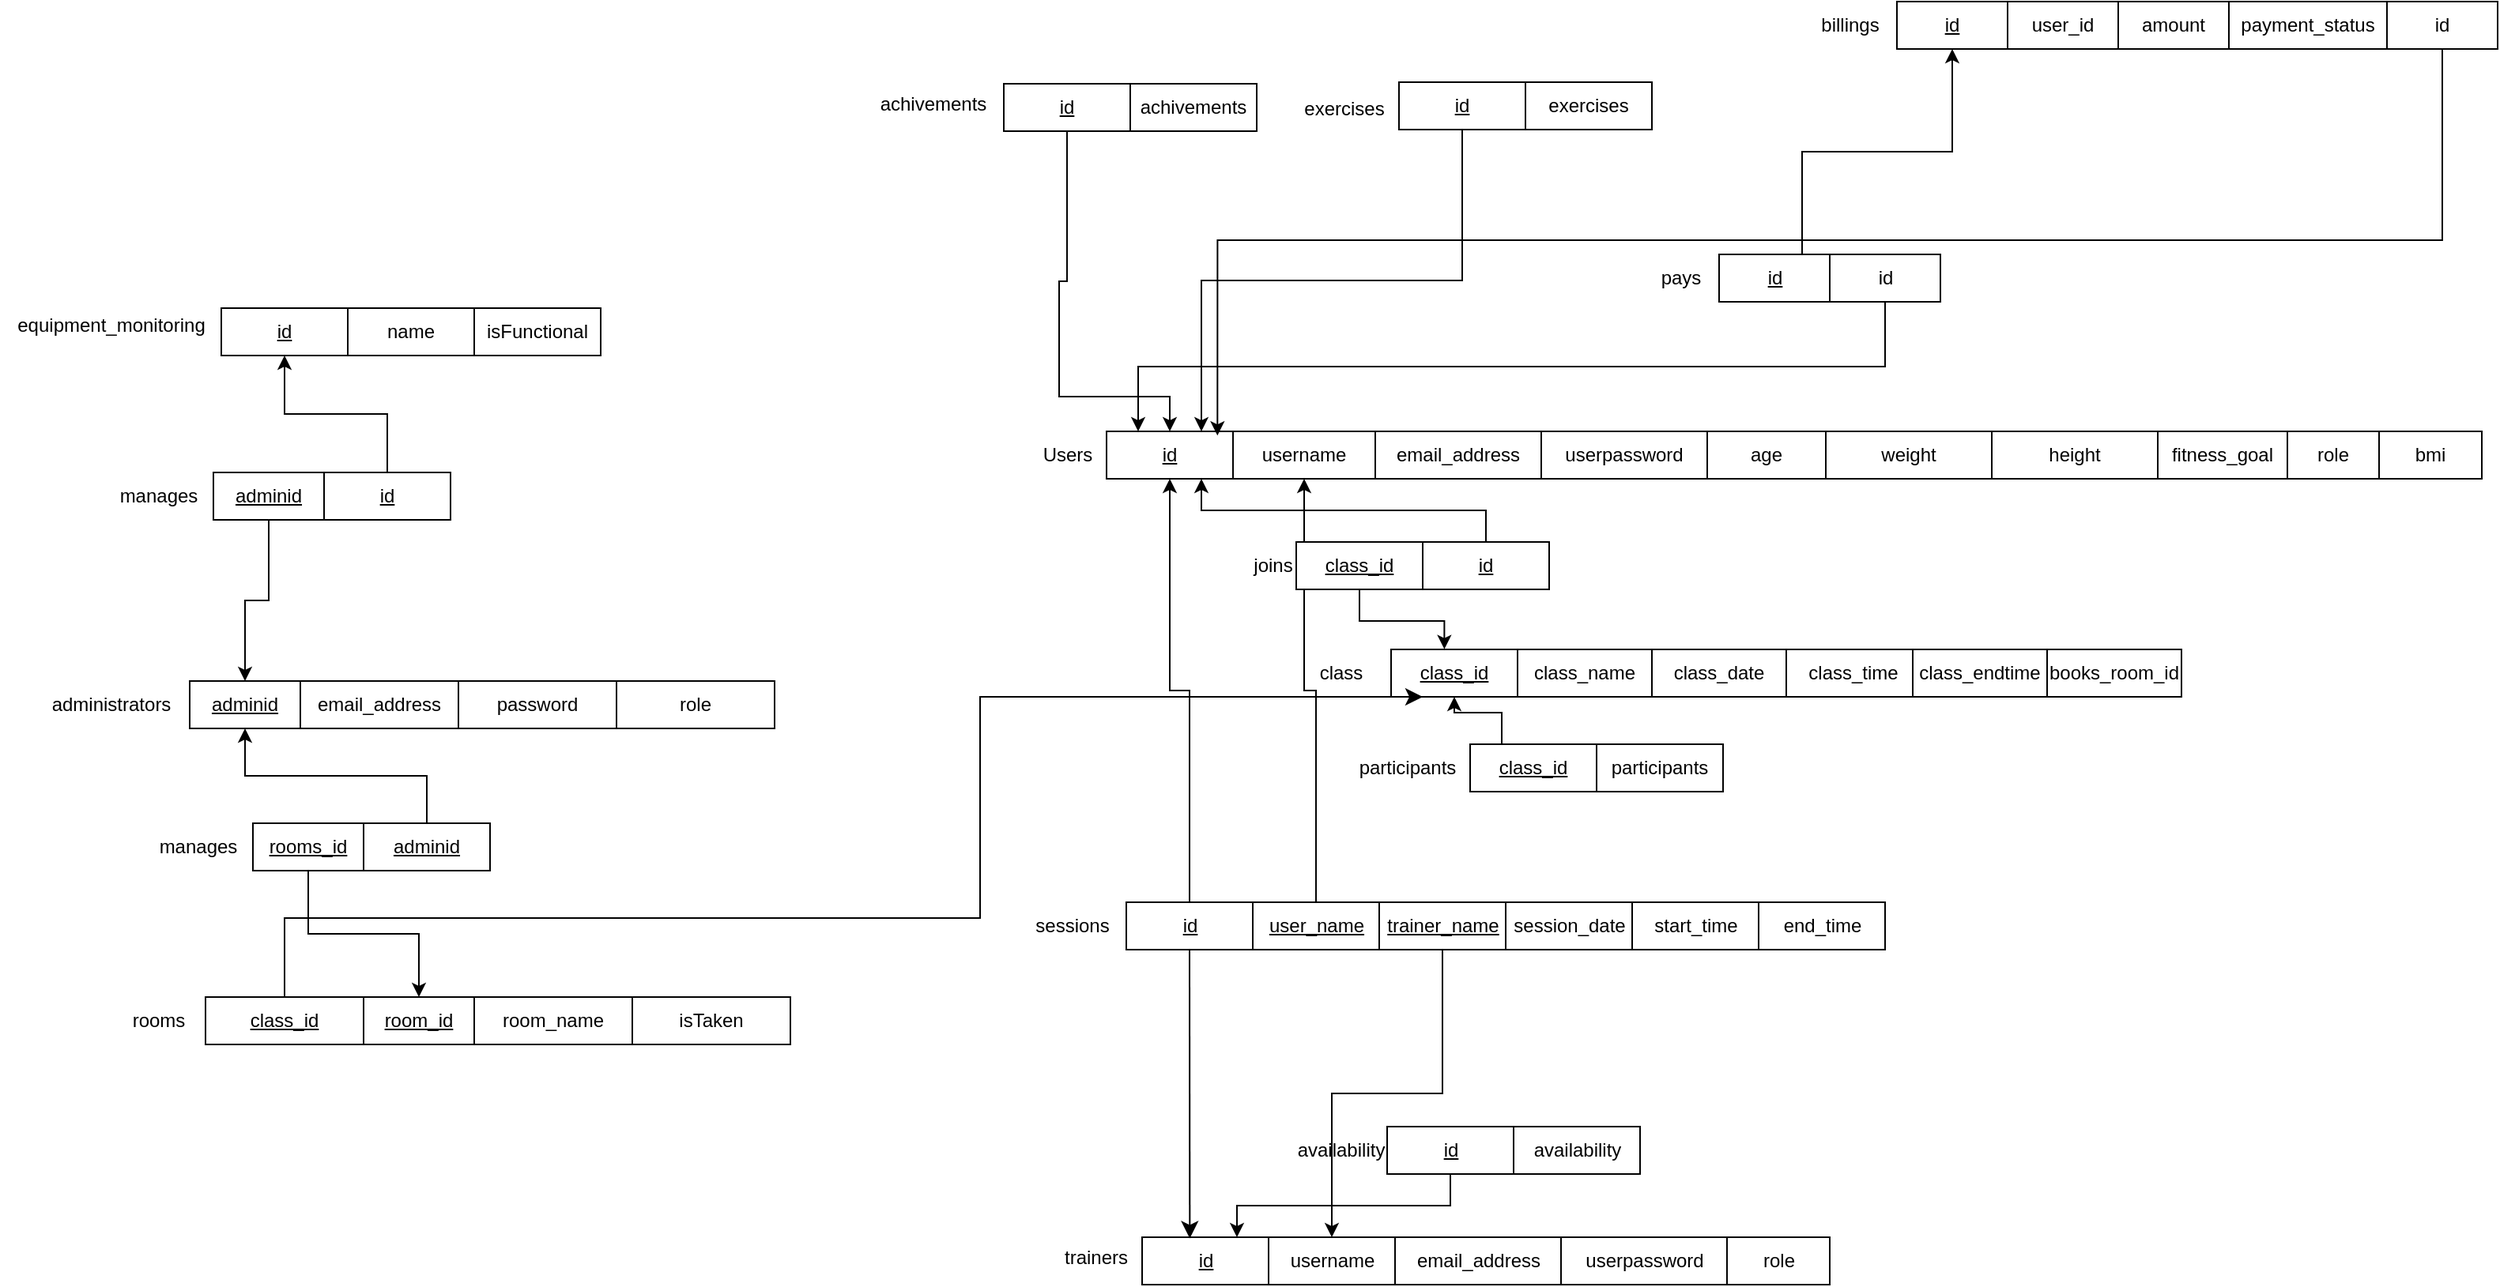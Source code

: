 <mxfile version="24.2.2" type="device">
  <diagram name="Page-1" id="Fx9XyD4OjyVFPODc5mu2">
    <mxGraphModel dx="2663" dy="1800" grid="1" gridSize="10" guides="1" tooltips="1" connect="1" arrows="1" fold="1" page="1" pageScale="1" pageWidth="1100" pageHeight="850" math="0" shadow="0">
      <root>
        <mxCell id="0" />
        <mxCell id="1" parent="0" />
        <mxCell id="8SUxyLSBJphtkBKbtDxl-1" value="&lt;u&gt;id&lt;/u&gt;" style="rounded=0;whiteSpace=wrap;html=1;" parent="1" vertex="1">
          <mxGeometry x="130" y="302" width="80" height="30" as="geometry" />
        </mxCell>
        <mxCell id="8SUxyLSBJphtkBKbtDxl-3" value="Users" style="text;html=1;align=center;verticalAlign=middle;resizable=0;points=[];autosize=1;strokeColor=none;fillColor=none;" parent="1" vertex="1">
          <mxGeometry x="80" y="302" width="50" height="30" as="geometry" />
        </mxCell>
        <mxCell id="8SUxyLSBJphtkBKbtDxl-5" value="username" style="rounded=0;whiteSpace=wrap;html=1;" parent="1" vertex="1">
          <mxGeometry x="210" y="302" width="90" height="30" as="geometry" />
        </mxCell>
        <mxCell id="8SUxyLSBJphtkBKbtDxl-6" value="email_address" style="rounded=0;whiteSpace=wrap;html=1;" parent="1" vertex="1">
          <mxGeometry x="300" y="302" width="105" height="30" as="geometry" />
        </mxCell>
        <mxCell id="8SUxyLSBJphtkBKbtDxl-7" value="userpassword" style="rounded=0;whiteSpace=wrap;html=1;" parent="1" vertex="1">
          <mxGeometry x="405" y="302" width="105" height="30" as="geometry" />
        </mxCell>
        <mxCell id="8SUxyLSBJphtkBKbtDxl-8" value="age" style="rounded=0;whiteSpace=wrap;html=1;" parent="1" vertex="1">
          <mxGeometry x="510" y="302" width="75" height="30" as="geometry" />
        </mxCell>
        <mxCell id="8SUxyLSBJphtkBKbtDxl-11" value="weight" style="rounded=0;whiteSpace=wrap;html=1;" parent="1" vertex="1">
          <mxGeometry x="585" y="302" width="105" height="30" as="geometry" />
        </mxCell>
        <mxCell id="8SUxyLSBJphtkBKbtDxl-12" value="height" style="rounded=0;whiteSpace=wrap;html=1;" parent="1" vertex="1">
          <mxGeometry x="690" y="302" width="105" height="30" as="geometry" />
        </mxCell>
        <mxCell id="8SUxyLSBJphtkBKbtDxl-13" value="fitness_goal" style="rounded=0;whiteSpace=wrap;html=1;" parent="1" vertex="1">
          <mxGeometry x="795" y="302" width="82" height="30" as="geometry" />
        </mxCell>
        <mxCell id="8SUxyLSBJphtkBKbtDxl-14" value="role" style="rounded=0;whiteSpace=wrap;html=1;" parent="1" vertex="1">
          <mxGeometry x="877" y="302" width="58" height="30" as="geometry" />
        </mxCell>
        <mxCell id="8SUxyLSBJphtkBKbtDxl-15" value="bmi" style="rounded=0;whiteSpace=wrap;html=1;" parent="1" vertex="1">
          <mxGeometry x="935" y="302" width="65" height="30" as="geometry" />
        </mxCell>
        <mxCell id="8SUxyLSBJphtkBKbtDxl-20" style="edgeStyle=orthogonalEdgeStyle;rounded=0;orthogonalLoop=1;jettySize=auto;html=1;exitX=0.5;exitY=1;exitDx=0;exitDy=0;entryX=0.5;entryY=0;entryDx=0;entryDy=0;" parent="1" source="8SUxyLSBJphtkBKbtDxl-16" target="8SUxyLSBJphtkBKbtDxl-1" edge="1">
          <mxGeometry relative="1" as="geometry">
            <Array as="points">
              <mxPoint x="105" y="207" />
              <mxPoint x="100" y="207" />
              <mxPoint x="100" y="280" />
              <mxPoint x="170" y="280" />
            </Array>
          </mxGeometry>
        </mxCell>
        <mxCell id="8SUxyLSBJphtkBKbtDxl-16" value="&lt;u&gt;id&lt;/u&gt;" style="rounded=0;whiteSpace=wrap;html=1;" parent="1" vertex="1">
          <mxGeometry x="65" y="82" width="80" height="30" as="geometry" />
        </mxCell>
        <mxCell id="8SUxyLSBJphtkBKbtDxl-18" value="achivements" style="text;html=1;align=center;verticalAlign=middle;resizable=0;points=[];autosize=1;strokeColor=none;fillColor=none;" parent="1" vertex="1">
          <mxGeometry x="-25" y="80" width="90" height="30" as="geometry" />
        </mxCell>
        <mxCell id="8SUxyLSBJphtkBKbtDxl-19" value="achivements" style="rounded=0;whiteSpace=wrap;html=1;" parent="1" vertex="1">
          <mxGeometry x="145" y="82" width="80" height="30" as="geometry" />
        </mxCell>
        <mxCell id="8SUxyLSBJphtkBKbtDxl-24" style="edgeStyle=orthogonalEdgeStyle;rounded=0;orthogonalLoop=1;jettySize=auto;html=1;exitX=0.5;exitY=1;exitDx=0;exitDy=0;entryX=0.75;entryY=0;entryDx=0;entryDy=0;" parent="1" source="8SUxyLSBJphtkBKbtDxl-21" target="8SUxyLSBJphtkBKbtDxl-1" edge="1">
          <mxGeometry relative="1" as="geometry" />
        </mxCell>
        <mxCell id="8SUxyLSBJphtkBKbtDxl-21" value="&lt;u&gt;id&lt;/u&gt;" style="rounded=0;whiteSpace=wrap;html=1;" parent="1" vertex="1">
          <mxGeometry x="315" y="81" width="80" height="30" as="geometry" />
        </mxCell>
        <mxCell id="8SUxyLSBJphtkBKbtDxl-23" value="exercises" style="rounded=0;whiteSpace=wrap;html=1;" parent="1" vertex="1">
          <mxGeometry x="395" y="81" width="80" height="30" as="geometry" />
        </mxCell>
        <mxCell id="8SUxyLSBJphtkBKbtDxl-25" value="exercises" style="text;html=1;align=center;verticalAlign=middle;resizable=0;points=[];autosize=1;strokeColor=none;fillColor=none;" parent="1" vertex="1">
          <mxGeometry x="245" y="83" width="70" height="30" as="geometry" />
        </mxCell>
        <mxCell id="8SUxyLSBJphtkBKbtDxl-29" value="&lt;u&gt;id&lt;/u&gt;" style="rounded=0;whiteSpace=wrap;html=1;" parent="1" vertex="1">
          <mxGeometry x="152.5" y="812" width="80" height="30" as="geometry" />
        </mxCell>
        <mxCell id="8SUxyLSBJphtkBKbtDxl-30" value="trainers" style="text;html=1;align=center;verticalAlign=middle;resizable=0;points=[];autosize=1;strokeColor=none;fillColor=none;" parent="1" vertex="1">
          <mxGeometry x="92.5" y="810" width="60" height="30" as="geometry" />
        </mxCell>
        <mxCell id="8SUxyLSBJphtkBKbtDxl-31" value="username" style="rounded=0;whiteSpace=wrap;html=1;" parent="1" vertex="1">
          <mxGeometry x="232.5" y="812" width="80" height="30" as="geometry" />
        </mxCell>
        <mxCell id="8SUxyLSBJphtkBKbtDxl-34" value="email_address" style="rounded=0;whiteSpace=wrap;html=1;" parent="1" vertex="1">
          <mxGeometry x="312.5" y="812" width="105" height="30" as="geometry" />
        </mxCell>
        <mxCell id="8SUxyLSBJphtkBKbtDxl-35" value="userpassword" style="rounded=0;whiteSpace=wrap;html=1;" parent="1" vertex="1">
          <mxGeometry x="417.5" y="812" width="105" height="30" as="geometry" />
        </mxCell>
        <mxCell id="8SUxyLSBJphtkBKbtDxl-36" value="role" style="rounded=0;whiteSpace=wrap;html=1;" parent="1" vertex="1">
          <mxGeometry x="522.5" y="812" width="65" height="30" as="geometry" />
        </mxCell>
        <mxCell id="8SUxyLSBJphtkBKbtDxl-61" style="edgeStyle=orthogonalEdgeStyle;rounded=0;orthogonalLoop=1;jettySize=auto;html=1;exitX=0.5;exitY=1;exitDx=0;exitDy=0;entryX=0.75;entryY=0;entryDx=0;entryDy=0;" parent="1" source="8SUxyLSBJphtkBKbtDxl-37" target="8SUxyLSBJphtkBKbtDxl-29" edge="1">
          <mxGeometry relative="1" as="geometry" />
        </mxCell>
        <mxCell id="8SUxyLSBJphtkBKbtDxl-37" value="&lt;u&gt;id&lt;/u&gt;" style="rounded=0;whiteSpace=wrap;html=1;" parent="1" vertex="1">
          <mxGeometry x="307.5" y="742" width="80" height="30" as="geometry" />
        </mxCell>
        <mxCell id="8SUxyLSBJphtkBKbtDxl-38" value="availability" style="text;html=1;align=center;verticalAlign=middle;resizable=0;points=[];autosize=1;strokeColor=none;fillColor=none;" parent="1" vertex="1">
          <mxGeometry x="237.5" y="742" width="80" height="30" as="geometry" />
        </mxCell>
        <mxCell id="8SUxyLSBJphtkBKbtDxl-39" value="availability" style="rounded=0;whiteSpace=wrap;html=1;" parent="1" vertex="1">
          <mxGeometry x="387.5" y="742" width="80" height="30" as="geometry" />
        </mxCell>
        <mxCell id="8SUxyLSBJphtkBKbtDxl-42" value="&lt;u&gt;id&lt;/u&gt;" style="rounded=0;whiteSpace=wrap;html=1;" parent="1" vertex="1">
          <mxGeometry x="142.5" y="600" width="80" height="30" as="geometry" />
        </mxCell>
        <mxCell id="8SUxyLSBJphtkBKbtDxl-44" value="sessions" style="text;html=1;align=center;verticalAlign=middle;resizable=0;points=[];autosize=1;strokeColor=none;fillColor=none;" parent="1" vertex="1">
          <mxGeometry x="72.5" y="600" width="70" height="30" as="geometry" />
        </mxCell>
        <mxCell id="8SUxyLSBJphtkBKbtDxl-111" style="edgeStyle=orthogonalEdgeStyle;rounded=0;orthogonalLoop=1;jettySize=auto;html=1;exitX=0.5;exitY=0;exitDx=0;exitDy=0;entryX=0.5;entryY=1;entryDx=0;entryDy=0;" parent="1" source="8SUxyLSBJphtkBKbtDxl-45" target="8SUxyLSBJphtkBKbtDxl-5" edge="1">
          <mxGeometry relative="1" as="geometry" />
        </mxCell>
        <mxCell id="8SUxyLSBJphtkBKbtDxl-45" value="&lt;u&gt;user_name&lt;/u&gt;" style="rounded=0;whiteSpace=wrap;html=1;" parent="1" vertex="1">
          <mxGeometry x="222.5" y="600" width="80" height="30" as="geometry" />
        </mxCell>
        <mxCell id="8SUxyLSBJphtkBKbtDxl-113" style="edgeStyle=orthogonalEdgeStyle;rounded=0;orthogonalLoop=1;jettySize=auto;html=1;exitX=0.5;exitY=1;exitDx=0;exitDy=0;entryX=0.5;entryY=0;entryDx=0;entryDy=0;" parent="1" source="8SUxyLSBJphtkBKbtDxl-46" target="8SUxyLSBJphtkBKbtDxl-31" edge="1">
          <mxGeometry relative="1" as="geometry" />
        </mxCell>
        <mxCell id="8SUxyLSBJphtkBKbtDxl-46" value="&lt;u&gt;trainer_name&lt;/u&gt;" style="rounded=0;whiteSpace=wrap;html=1;" parent="1" vertex="1">
          <mxGeometry x="302.5" y="600" width="80" height="30" as="geometry" />
        </mxCell>
        <mxCell id="8SUxyLSBJphtkBKbtDxl-47" value="session_date" style="rounded=0;whiteSpace=wrap;html=1;" parent="1" vertex="1">
          <mxGeometry x="382.5" y="600" width="80" height="30" as="geometry" />
        </mxCell>
        <mxCell id="8SUxyLSBJphtkBKbtDxl-48" value="start_time" style="rounded=0;whiteSpace=wrap;html=1;" parent="1" vertex="1">
          <mxGeometry x="462.5" y="600" width="80" height="30" as="geometry" />
        </mxCell>
        <mxCell id="8SUxyLSBJphtkBKbtDxl-49" value="end_time" style="rounded=0;whiteSpace=wrap;html=1;" parent="1" vertex="1">
          <mxGeometry x="542.5" y="600" width="80" height="30" as="geometry" />
        </mxCell>
        <mxCell id="8SUxyLSBJphtkBKbtDxl-80" style="edgeStyle=orthogonalEdgeStyle;rounded=0;orthogonalLoop=1;jettySize=auto;html=1;exitX=0.5;exitY=0;exitDx=0;exitDy=0;entryX=0.5;entryY=1;entryDx=0;entryDy=0;" parent="1" source="8SUxyLSBJphtkBKbtDxl-42" target="8SUxyLSBJphtkBKbtDxl-1" edge="1">
          <mxGeometry relative="1" as="geometry">
            <mxPoint x="192.5" y="530" as="sourcePoint" />
          </mxGeometry>
        </mxCell>
        <mxCell id="8SUxyLSBJphtkBKbtDxl-68" value="&lt;u&gt;class_id&lt;/u&gt;" style="rounded=0;whiteSpace=wrap;html=1;" parent="1" vertex="1">
          <mxGeometry x="310" y="440" width="80" height="30" as="geometry" />
        </mxCell>
        <mxCell id="8SUxyLSBJphtkBKbtDxl-70" value="class_name" style="rounded=0;whiteSpace=wrap;html=1;" parent="1" vertex="1">
          <mxGeometry x="390" y="440" width="85" height="30" as="geometry" />
        </mxCell>
        <mxCell id="8SUxyLSBJphtkBKbtDxl-71" value="class_date" style="rounded=0;whiteSpace=wrap;html=1;" parent="1" vertex="1">
          <mxGeometry x="475" y="440" width="85" height="30" as="geometry" />
        </mxCell>
        <mxCell id="8SUxyLSBJphtkBKbtDxl-72" value="class_time" style="rounded=0;whiteSpace=wrap;html=1;" parent="1" vertex="1">
          <mxGeometry x="560" y="440" width="85" height="30" as="geometry" />
        </mxCell>
        <mxCell id="8SUxyLSBJphtkBKbtDxl-73" value="class_endtime" style="rounded=0;whiteSpace=wrap;html=1;" parent="1" vertex="1">
          <mxGeometry x="640" y="440" width="85" height="30" as="geometry" />
        </mxCell>
        <mxCell id="8SUxyLSBJphtkBKbtDxl-82" style="edgeStyle=orthogonalEdgeStyle;rounded=0;orthogonalLoop=1;jettySize=auto;html=1;exitX=0.25;exitY=0;exitDx=0;exitDy=0;entryX=0.5;entryY=1;entryDx=0;entryDy=0;" parent="1" source="8SUxyLSBJphtkBKbtDxl-75" target="8SUxyLSBJphtkBKbtDxl-68" edge="1">
          <mxGeometry relative="1" as="geometry" />
        </mxCell>
        <mxCell id="8SUxyLSBJphtkBKbtDxl-75" value="&lt;u&gt;class_id&lt;/u&gt;" style="rounded=0;whiteSpace=wrap;html=1;" parent="1" vertex="1">
          <mxGeometry x="360" y="500" width="80" height="30" as="geometry" />
        </mxCell>
        <mxCell id="8SUxyLSBJphtkBKbtDxl-76" value="participants" style="text;html=1;align=center;verticalAlign=middle;resizable=0;points=[];autosize=1;strokeColor=none;fillColor=none;" parent="1" vertex="1">
          <mxGeometry x="280" y="500" width="80" height="30" as="geometry" />
        </mxCell>
        <mxCell id="8SUxyLSBJphtkBKbtDxl-77" value="participants" style="rounded=0;whiteSpace=wrap;html=1;" parent="1" vertex="1">
          <mxGeometry x="440" y="500" width="80" height="30" as="geometry" />
        </mxCell>
        <mxCell id="8SUxyLSBJphtkBKbtDxl-81" value="class" style="text;html=1;align=center;verticalAlign=middle;resizable=0;points=[];autosize=1;strokeColor=none;fillColor=none;" parent="1" vertex="1">
          <mxGeometry x="252.5" y="440" width="50" height="30" as="geometry" />
        </mxCell>
        <mxCell id="8SUxyLSBJphtkBKbtDxl-83" value="joins" style="text;html=1;align=center;verticalAlign=middle;resizable=0;points=[];autosize=1;strokeColor=none;fillColor=none;" parent="1" vertex="1">
          <mxGeometry x="210" y="372" width="50" height="30" as="geometry" />
        </mxCell>
        <mxCell id="8SUxyLSBJphtkBKbtDxl-84" value="&lt;u&gt;class_id&lt;/u&gt;" style="rounded=0;whiteSpace=wrap;html=1;" parent="1" vertex="1">
          <mxGeometry x="250" y="372" width="80" height="30" as="geometry" />
        </mxCell>
        <mxCell id="8SUxyLSBJphtkBKbtDxl-89" style="edgeStyle=orthogonalEdgeStyle;rounded=0;orthogonalLoop=1;jettySize=auto;html=1;exitX=0.5;exitY=0;exitDx=0;exitDy=0;entryX=0.75;entryY=1;entryDx=0;entryDy=0;" parent="1" source="8SUxyLSBJphtkBKbtDxl-85" target="8SUxyLSBJphtkBKbtDxl-1" edge="1">
          <mxGeometry relative="1" as="geometry" />
        </mxCell>
        <mxCell id="8SUxyLSBJphtkBKbtDxl-85" value="&lt;u&gt;id&lt;/u&gt;" style="rounded=0;whiteSpace=wrap;html=1;" parent="1" vertex="1">
          <mxGeometry x="330" y="372" width="80" height="30" as="geometry" />
        </mxCell>
        <mxCell id="8SUxyLSBJphtkBKbtDxl-90" style="edgeStyle=orthogonalEdgeStyle;rounded=0;orthogonalLoop=1;jettySize=auto;html=1;exitX=0.5;exitY=1;exitDx=0;exitDy=0;entryX=0.421;entryY=-0.006;entryDx=0;entryDy=0;entryPerimeter=0;" parent="1" source="8SUxyLSBJphtkBKbtDxl-84" target="8SUxyLSBJphtkBKbtDxl-68" edge="1">
          <mxGeometry relative="1" as="geometry" />
        </mxCell>
        <mxCell id="8SUxyLSBJphtkBKbtDxl-94" value="billings" style="text;html=1;align=center;verticalAlign=middle;resizable=0;points=[];autosize=1;strokeColor=none;fillColor=none;" parent="1" vertex="1">
          <mxGeometry x="570" y="30" width="60" height="30" as="geometry" />
        </mxCell>
        <mxCell id="8SUxyLSBJphtkBKbtDxl-96" value="&lt;u&gt;id&lt;/u&gt;" style="rounded=0;whiteSpace=wrap;html=1;" parent="1" vertex="1">
          <mxGeometry x="630" y="30" width="70" height="30" as="geometry" />
        </mxCell>
        <mxCell id="8SUxyLSBJphtkBKbtDxl-97" value="user_id" style="rounded=0;whiteSpace=wrap;html=1;" parent="1" vertex="1">
          <mxGeometry x="700" y="30" width="70" height="30" as="geometry" />
        </mxCell>
        <mxCell id="8SUxyLSBJphtkBKbtDxl-98" value="amount" style="rounded=0;whiteSpace=wrap;html=1;" parent="1" vertex="1">
          <mxGeometry x="770" y="30" width="70" height="30" as="geometry" />
        </mxCell>
        <mxCell id="8SUxyLSBJphtkBKbtDxl-99" value="payment_status" style="rounded=0;whiteSpace=wrap;html=1;" parent="1" vertex="1">
          <mxGeometry x="840" y="30" width="100" height="30" as="geometry" />
        </mxCell>
        <mxCell id="8SUxyLSBJphtkBKbtDxl-100" value="id" style="rounded=0;whiteSpace=wrap;html=1;" parent="1" vertex="1">
          <mxGeometry x="940" y="30" width="70" height="30" as="geometry" />
        </mxCell>
        <mxCell id="8SUxyLSBJphtkBKbtDxl-101" style="edgeStyle=orthogonalEdgeStyle;rounded=0;orthogonalLoop=1;jettySize=auto;html=1;exitX=0.5;exitY=1;exitDx=0;exitDy=0;entryX=0.877;entryY=0.087;entryDx=0;entryDy=0;entryPerimeter=0;" parent="1" source="8SUxyLSBJphtkBKbtDxl-100" target="8SUxyLSBJphtkBKbtDxl-1" edge="1">
          <mxGeometry relative="1" as="geometry" />
        </mxCell>
        <mxCell id="8SUxyLSBJphtkBKbtDxl-110" style="edgeStyle=orthogonalEdgeStyle;rounded=0;orthogonalLoop=1;jettySize=auto;html=1;exitX=0.75;exitY=0;exitDx=0;exitDy=0;entryX=0.5;entryY=1;entryDx=0;entryDy=0;" parent="1" source="8SUxyLSBJphtkBKbtDxl-104" target="8SUxyLSBJphtkBKbtDxl-96" edge="1">
          <mxGeometry relative="1" as="geometry" />
        </mxCell>
        <mxCell id="8SUxyLSBJphtkBKbtDxl-104" value="&lt;u&gt;id&lt;/u&gt;" style="rounded=0;whiteSpace=wrap;html=1;" parent="1" vertex="1">
          <mxGeometry x="517.5" y="190" width="70" height="30" as="geometry" />
        </mxCell>
        <mxCell id="8SUxyLSBJphtkBKbtDxl-107" value="pays" style="text;html=1;align=center;verticalAlign=middle;resizable=0;points=[];autosize=1;strokeColor=none;fillColor=none;" parent="1" vertex="1">
          <mxGeometry x="467.5" y="190" width="50" height="30" as="geometry" />
        </mxCell>
        <mxCell id="8SUxyLSBJphtkBKbtDxl-109" style="edgeStyle=orthogonalEdgeStyle;rounded=0;orthogonalLoop=1;jettySize=auto;html=1;exitX=0.5;exitY=1;exitDx=0;exitDy=0;entryX=0.25;entryY=0;entryDx=0;entryDy=0;" parent="1" source="8SUxyLSBJphtkBKbtDxl-108" target="8SUxyLSBJphtkBKbtDxl-1" edge="1">
          <mxGeometry relative="1" as="geometry" />
        </mxCell>
        <mxCell id="8SUxyLSBJphtkBKbtDxl-108" value="id" style="rounded=0;whiteSpace=wrap;html=1;" parent="1" vertex="1">
          <mxGeometry x="587.5" y="190" width="70" height="30" as="geometry" />
        </mxCell>
        <mxCell id="8SUxyLSBJphtkBKbtDxl-114" value="&lt;u&gt;adminid&lt;/u&gt;" style="rounded=0;whiteSpace=wrap;html=1;" parent="1" vertex="1">
          <mxGeometry x="-450" y="460" width="70" height="30" as="geometry" />
        </mxCell>
        <mxCell id="8SUxyLSBJphtkBKbtDxl-115" value="administrators" style="text;html=1;align=center;verticalAlign=middle;resizable=0;points=[];autosize=1;strokeColor=none;fillColor=none;" parent="1" vertex="1">
          <mxGeometry x="-550" y="460" width="100" height="30" as="geometry" />
        </mxCell>
        <mxCell id="8SUxyLSBJphtkBKbtDxl-116" value="email_address" style="rounded=0;whiteSpace=wrap;html=1;" parent="1" vertex="1">
          <mxGeometry x="-380" y="460" width="100" height="30" as="geometry" />
        </mxCell>
        <mxCell id="8SUxyLSBJphtkBKbtDxl-117" value="password" style="rounded=0;whiteSpace=wrap;html=1;" parent="1" vertex="1">
          <mxGeometry x="-280" y="460" width="100" height="30" as="geometry" />
        </mxCell>
        <mxCell id="8SUxyLSBJphtkBKbtDxl-118" value="role" style="rounded=0;whiteSpace=wrap;html=1;" parent="1" vertex="1">
          <mxGeometry x="-180" y="460" width="100" height="30" as="geometry" />
        </mxCell>
        <mxCell id="8SUxyLSBJphtkBKbtDxl-119" value="equipment_monitoring" style="text;html=1;align=center;verticalAlign=middle;resizable=0;points=[];autosize=1;strokeColor=none;fillColor=none;" parent="1" vertex="1">
          <mxGeometry x="-570" y="220" width="140" height="30" as="geometry" />
        </mxCell>
        <mxCell id="8SUxyLSBJphtkBKbtDxl-120" value="&lt;u&gt;id&lt;/u&gt;" style="rounded=0;whiteSpace=wrap;html=1;" parent="1" vertex="1">
          <mxGeometry x="-430" y="224" width="80" height="30" as="geometry" />
        </mxCell>
        <mxCell id="8SUxyLSBJphtkBKbtDxl-121" value="name" style="rounded=0;whiteSpace=wrap;html=1;" parent="1" vertex="1">
          <mxGeometry x="-350" y="224" width="80" height="30" as="geometry" />
        </mxCell>
        <mxCell id="8SUxyLSBJphtkBKbtDxl-122" value="isFunctional" style="rounded=0;whiteSpace=wrap;html=1;" parent="1" vertex="1">
          <mxGeometry x="-270" y="224" width="80" height="30" as="geometry" />
        </mxCell>
        <mxCell id="8SUxyLSBJphtkBKbtDxl-123" value="&lt;u&gt;room_id&lt;/u&gt;" style="rounded=0;whiteSpace=wrap;html=1;" parent="1" vertex="1">
          <mxGeometry x="-340" y="660" width="70" height="30" as="geometry" />
        </mxCell>
        <mxCell id="8SUxyLSBJphtkBKbtDxl-124" value="rooms" style="text;html=1;align=center;verticalAlign=middle;resizable=0;points=[];autosize=1;strokeColor=none;fillColor=none;" parent="1" vertex="1">
          <mxGeometry x="-500" y="660" width="60" height="30" as="geometry" />
        </mxCell>
        <mxCell id="8SUxyLSBJphtkBKbtDxl-125" value="room_name" style="rounded=0;whiteSpace=wrap;html=1;" parent="1" vertex="1">
          <mxGeometry x="-270" y="660" width="100" height="30" as="geometry" />
        </mxCell>
        <mxCell id="TmgWxZqmtJFLW7AoGgeR-4" style="edgeStyle=orthogonalEdgeStyle;rounded=0;orthogonalLoop=1;jettySize=auto;html=1;exitX=0.5;exitY=0;exitDx=0;exitDy=0;entryX=0.25;entryY=1;entryDx=0;entryDy=0;fontSize=12;startSize=8;endSize=8;" edge="1" parent="1" source="8SUxyLSBJphtkBKbtDxl-126" target="8SUxyLSBJphtkBKbtDxl-68">
          <mxGeometry relative="1" as="geometry">
            <Array as="points">
              <mxPoint x="-390" y="610" />
              <mxPoint x="50" y="610" />
              <mxPoint x="50" y="470" />
            </Array>
          </mxGeometry>
        </mxCell>
        <mxCell id="8SUxyLSBJphtkBKbtDxl-126" value="&lt;u&gt;class_id&lt;/u&gt;" style="rounded=0;whiteSpace=wrap;html=1;" parent="1" vertex="1">
          <mxGeometry x="-440" y="660" width="100" height="30" as="geometry" />
        </mxCell>
        <mxCell id="8SUxyLSBJphtkBKbtDxl-127" value="isTaken" style="rounded=0;whiteSpace=wrap;html=1;" parent="1" vertex="1">
          <mxGeometry x="-170" y="660" width="100" height="30" as="geometry" />
        </mxCell>
        <mxCell id="8SUxyLSBJphtkBKbtDxl-128" value="manages" style="text;html=1;align=center;verticalAlign=middle;resizable=0;points=[];autosize=1;strokeColor=none;fillColor=none;" parent="1" vertex="1">
          <mxGeometry x="-505" y="328" width="70" height="30" as="geometry" />
        </mxCell>
        <mxCell id="8SUxyLSBJphtkBKbtDxl-133" style="edgeStyle=orthogonalEdgeStyle;rounded=0;orthogonalLoop=1;jettySize=auto;html=1;exitX=0.5;exitY=0;exitDx=0;exitDy=0;entryX=0.5;entryY=1;entryDx=0;entryDy=0;" parent="1" source="8SUxyLSBJphtkBKbtDxl-129" target="8SUxyLSBJphtkBKbtDxl-120" edge="1">
          <mxGeometry relative="1" as="geometry" />
        </mxCell>
        <mxCell id="8SUxyLSBJphtkBKbtDxl-129" value="&lt;u&gt;id&lt;/u&gt;" style="rounded=0;whiteSpace=wrap;html=1;" parent="1" vertex="1">
          <mxGeometry x="-365" y="328" width="80" height="30" as="geometry" />
        </mxCell>
        <mxCell id="8SUxyLSBJphtkBKbtDxl-132" style="edgeStyle=orthogonalEdgeStyle;rounded=0;orthogonalLoop=1;jettySize=auto;html=1;exitX=0.5;exitY=1;exitDx=0;exitDy=0;entryX=0.5;entryY=0;entryDx=0;entryDy=0;" parent="1" source="8SUxyLSBJphtkBKbtDxl-130" target="8SUxyLSBJphtkBKbtDxl-114" edge="1">
          <mxGeometry relative="1" as="geometry" />
        </mxCell>
        <mxCell id="8SUxyLSBJphtkBKbtDxl-130" value="&lt;u&gt;adminid&lt;/u&gt;" style="rounded=0;whiteSpace=wrap;html=1;" parent="1" vertex="1">
          <mxGeometry x="-435" y="328" width="70" height="30" as="geometry" />
        </mxCell>
        <mxCell id="8SUxyLSBJphtkBKbtDxl-134" value="manages" style="text;html=1;align=center;verticalAlign=middle;resizable=0;points=[];autosize=1;strokeColor=none;fillColor=none;" parent="1" vertex="1">
          <mxGeometry x="-480" y="550" width="70" height="30" as="geometry" />
        </mxCell>
        <mxCell id="8SUxyLSBJphtkBKbtDxl-138" style="edgeStyle=orthogonalEdgeStyle;rounded=0;orthogonalLoop=1;jettySize=auto;html=1;exitX=0.5;exitY=0;exitDx=0;exitDy=0;entryX=0.5;entryY=1;entryDx=0;entryDy=0;" parent="1" source="8SUxyLSBJphtkBKbtDxl-135" target="8SUxyLSBJphtkBKbtDxl-114" edge="1">
          <mxGeometry relative="1" as="geometry" />
        </mxCell>
        <mxCell id="8SUxyLSBJphtkBKbtDxl-135" value="&lt;u&gt;adminid&lt;/u&gt;" style="rounded=0;whiteSpace=wrap;html=1;" parent="1" vertex="1">
          <mxGeometry x="-340" y="550" width="80" height="30" as="geometry" />
        </mxCell>
        <mxCell id="8SUxyLSBJphtkBKbtDxl-137" style="edgeStyle=orthogonalEdgeStyle;rounded=0;orthogonalLoop=1;jettySize=auto;html=1;exitX=0.5;exitY=1;exitDx=0;exitDy=0;entryX=0.5;entryY=0;entryDx=0;entryDy=0;" parent="1" source="8SUxyLSBJphtkBKbtDxl-136" target="8SUxyLSBJphtkBKbtDxl-123" edge="1">
          <mxGeometry relative="1" as="geometry" />
        </mxCell>
        <mxCell id="8SUxyLSBJphtkBKbtDxl-136" value="&lt;u&gt;rooms_id&lt;/u&gt;" style="rounded=0;whiteSpace=wrap;html=1;" parent="1" vertex="1">
          <mxGeometry x="-410" y="550" width="70" height="30" as="geometry" />
        </mxCell>
        <mxCell id="cLQXWgHVZT-dcJ6QqrPH-1" value="books_room_id" style="rounded=0;whiteSpace=wrap;html=1;" parent="1" vertex="1">
          <mxGeometry x="725" y="440" width="85" height="30" as="geometry" />
        </mxCell>
        <mxCell id="TmgWxZqmtJFLW7AoGgeR-1" style="edgeStyle=none;curved=1;rounded=0;orthogonalLoop=1;jettySize=auto;html=1;exitX=0.5;exitY=1;exitDx=0;exitDy=0;entryX=0.377;entryY=0.025;entryDx=0;entryDy=0;entryPerimeter=0;fontSize=12;startSize=8;endSize=8;" edge="1" parent="1" source="8SUxyLSBJphtkBKbtDxl-42" target="8SUxyLSBJphtkBKbtDxl-29">
          <mxGeometry relative="1" as="geometry" />
        </mxCell>
      </root>
    </mxGraphModel>
  </diagram>
</mxfile>
